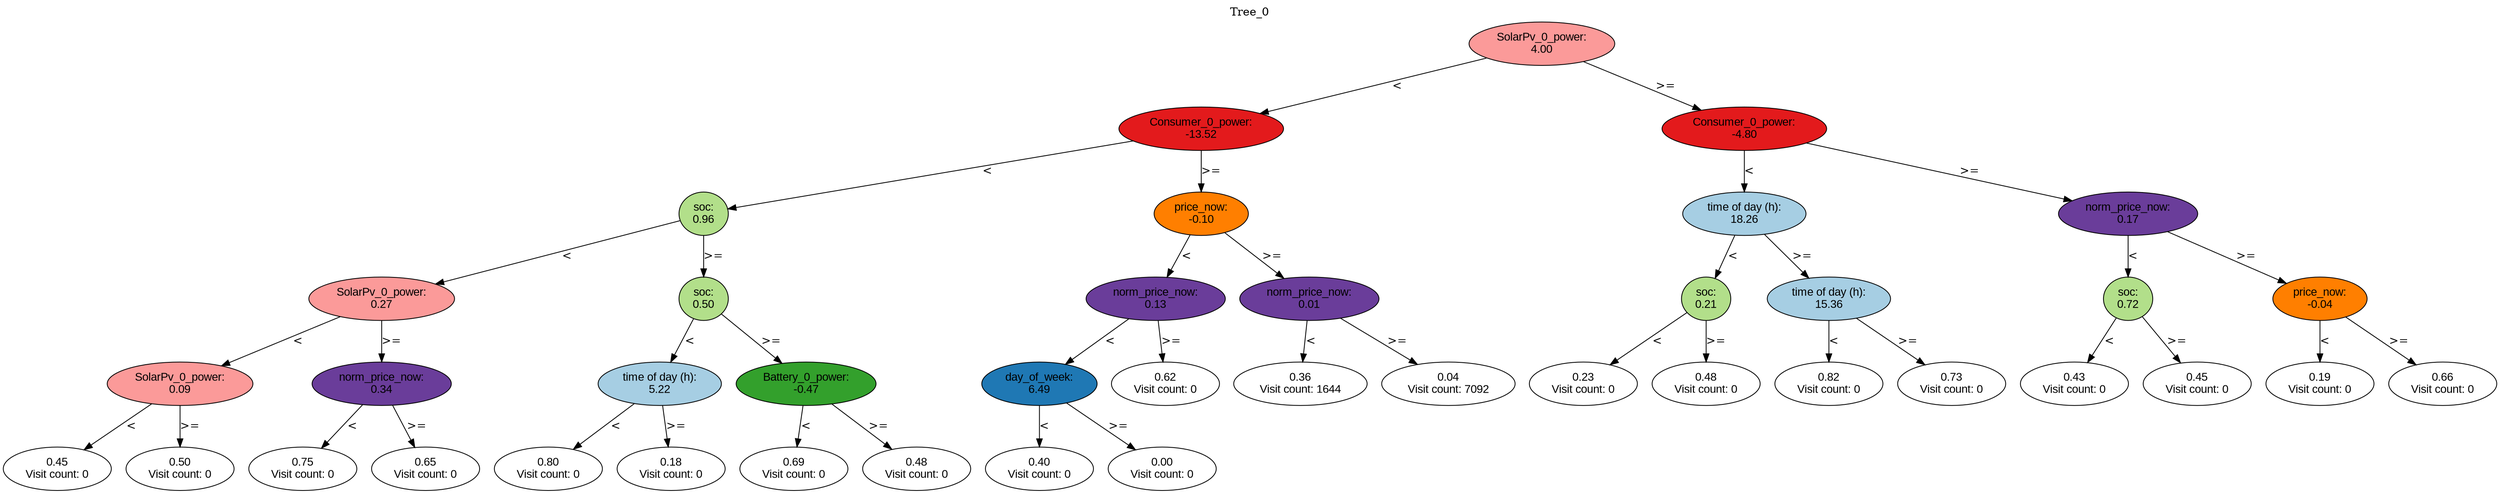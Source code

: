 digraph BST {
    node [fontname="Arial" style=filled colorscheme=paired12];
    0 [ label = "SolarPv_0_power:
4.00" fillcolor=5];
    1 [ label = "Consumer_0_power:
-13.52" fillcolor=6];
    2 [ label = "soc:
0.96" fillcolor=3];
    3 [ label = "SolarPv_0_power:
0.27" fillcolor=5];
    4 [ label = "SolarPv_0_power:
0.09" fillcolor=5];
    5 [ label = "0.45
Visit count: 0" fillcolor=white];
    6 [ label = "0.50
Visit count: 0" fillcolor=white];
    7 [ label = "norm_price_now:
0.34" fillcolor=10];
    8 [ label = "0.75
Visit count: 0" fillcolor=white];
    9 [ label = "0.65
Visit count: 0" fillcolor=white];
    10 [ label = "soc:
0.50" fillcolor=3];
    11 [ label = "time of day (h):
5.22" fillcolor=1];
    12 [ label = "0.80
Visit count: 0" fillcolor=white];
    13 [ label = "0.18
Visit count: 0" fillcolor=white];
    14 [ label = "Battery_0_power:
-0.47" fillcolor=4];
    15 [ label = "0.69
Visit count: 0" fillcolor=white];
    16 [ label = "0.48
Visit count: 0" fillcolor=white];
    17 [ label = "price_now:
-0.10" fillcolor=8];
    18 [ label = "norm_price_now:
0.13" fillcolor=10];
    19 [ label = "day_of_week:
6.49" fillcolor=2];
    20 [ label = "0.40
Visit count: 0" fillcolor=white];
    21 [ label = "0.00
Visit count: 0" fillcolor=white];
    22 [ label = "0.62
Visit count: 0" fillcolor=white];
    23 [ label = "norm_price_now:
0.01" fillcolor=10];
    24 [ label = "0.36
Visit count: 1644" fillcolor=white];
    25 [ label = "0.04
Visit count: 7092" fillcolor=white];
    26 [ label = "Consumer_0_power:
-4.80" fillcolor=6];
    27 [ label = "time of day (h):
18.26" fillcolor=1];
    28 [ label = "soc:
0.21" fillcolor=3];
    29 [ label = "0.23
Visit count: 0" fillcolor=white];
    30 [ label = "0.48
Visit count: 0" fillcolor=white];
    31 [ label = "time of day (h):
15.36" fillcolor=1];
    32 [ label = "0.82
Visit count: 0" fillcolor=white];
    33 [ label = "0.73
Visit count: 0" fillcolor=white];
    34 [ label = "norm_price_now:
0.17" fillcolor=10];
    35 [ label = "soc:
0.72" fillcolor=3];
    36 [ label = "0.43
Visit count: 0" fillcolor=white];
    37 [ label = "0.45
Visit count: 0" fillcolor=white];
    38 [ label = "price_now:
-0.04" fillcolor=8];
    39 [ label = "0.19
Visit count: 0" fillcolor=white];
    40 [ label = "0.66
Visit count: 0" fillcolor=white];

    0  -> 1[ label = "<"];
    0  -> 26[ label = ">="];
    1  -> 2[ label = "<"];
    1  -> 17[ label = ">="];
    2  -> 3[ label = "<"];
    2  -> 10[ label = ">="];
    3  -> 4[ label = "<"];
    3  -> 7[ label = ">="];
    4  -> 5[ label = "<"];
    4  -> 6[ label = ">="];
    7  -> 8[ label = "<"];
    7  -> 9[ label = ">="];
    10  -> 11[ label = "<"];
    10  -> 14[ label = ">="];
    11  -> 12[ label = "<"];
    11  -> 13[ label = ">="];
    14  -> 15[ label = "<"];
    14  -> 16[ label = ">="];
    17  -> 18[ label = "<"];
    17  -> 23[ label = ">="];
    18  -> 19[ label = "<"];
    18  -> 22[ label = ">="];
    19  -> 20[ label = "<"];
    19  -> 21[ label = ">="];
    23  -> 24[ label = "<"];
    23  -> 25[ label = ">="];
    26  -> 27[ label = "<"];
    26  -> 34[ label = ">="];
    27  -> 28[ label = "<"];
    27  -> 31[ label = ">="];
    28  -> 29[ label = "<"];
    28  -> 30[ label = ">="];
    31  -> 32[ label = "<"];
    31  -> 33[ label = ">="];
    34  -> 35[ label = "<"];
    34  -> 38[ label = ">="];
    35  -> 36[ label = "<"];
    35  -> 37[ label = ">="];
    38  -> 39[ label = "<"];
    38  -> 40[ label = ">="];

    labelloc="t";
    label="Tree_0";
}